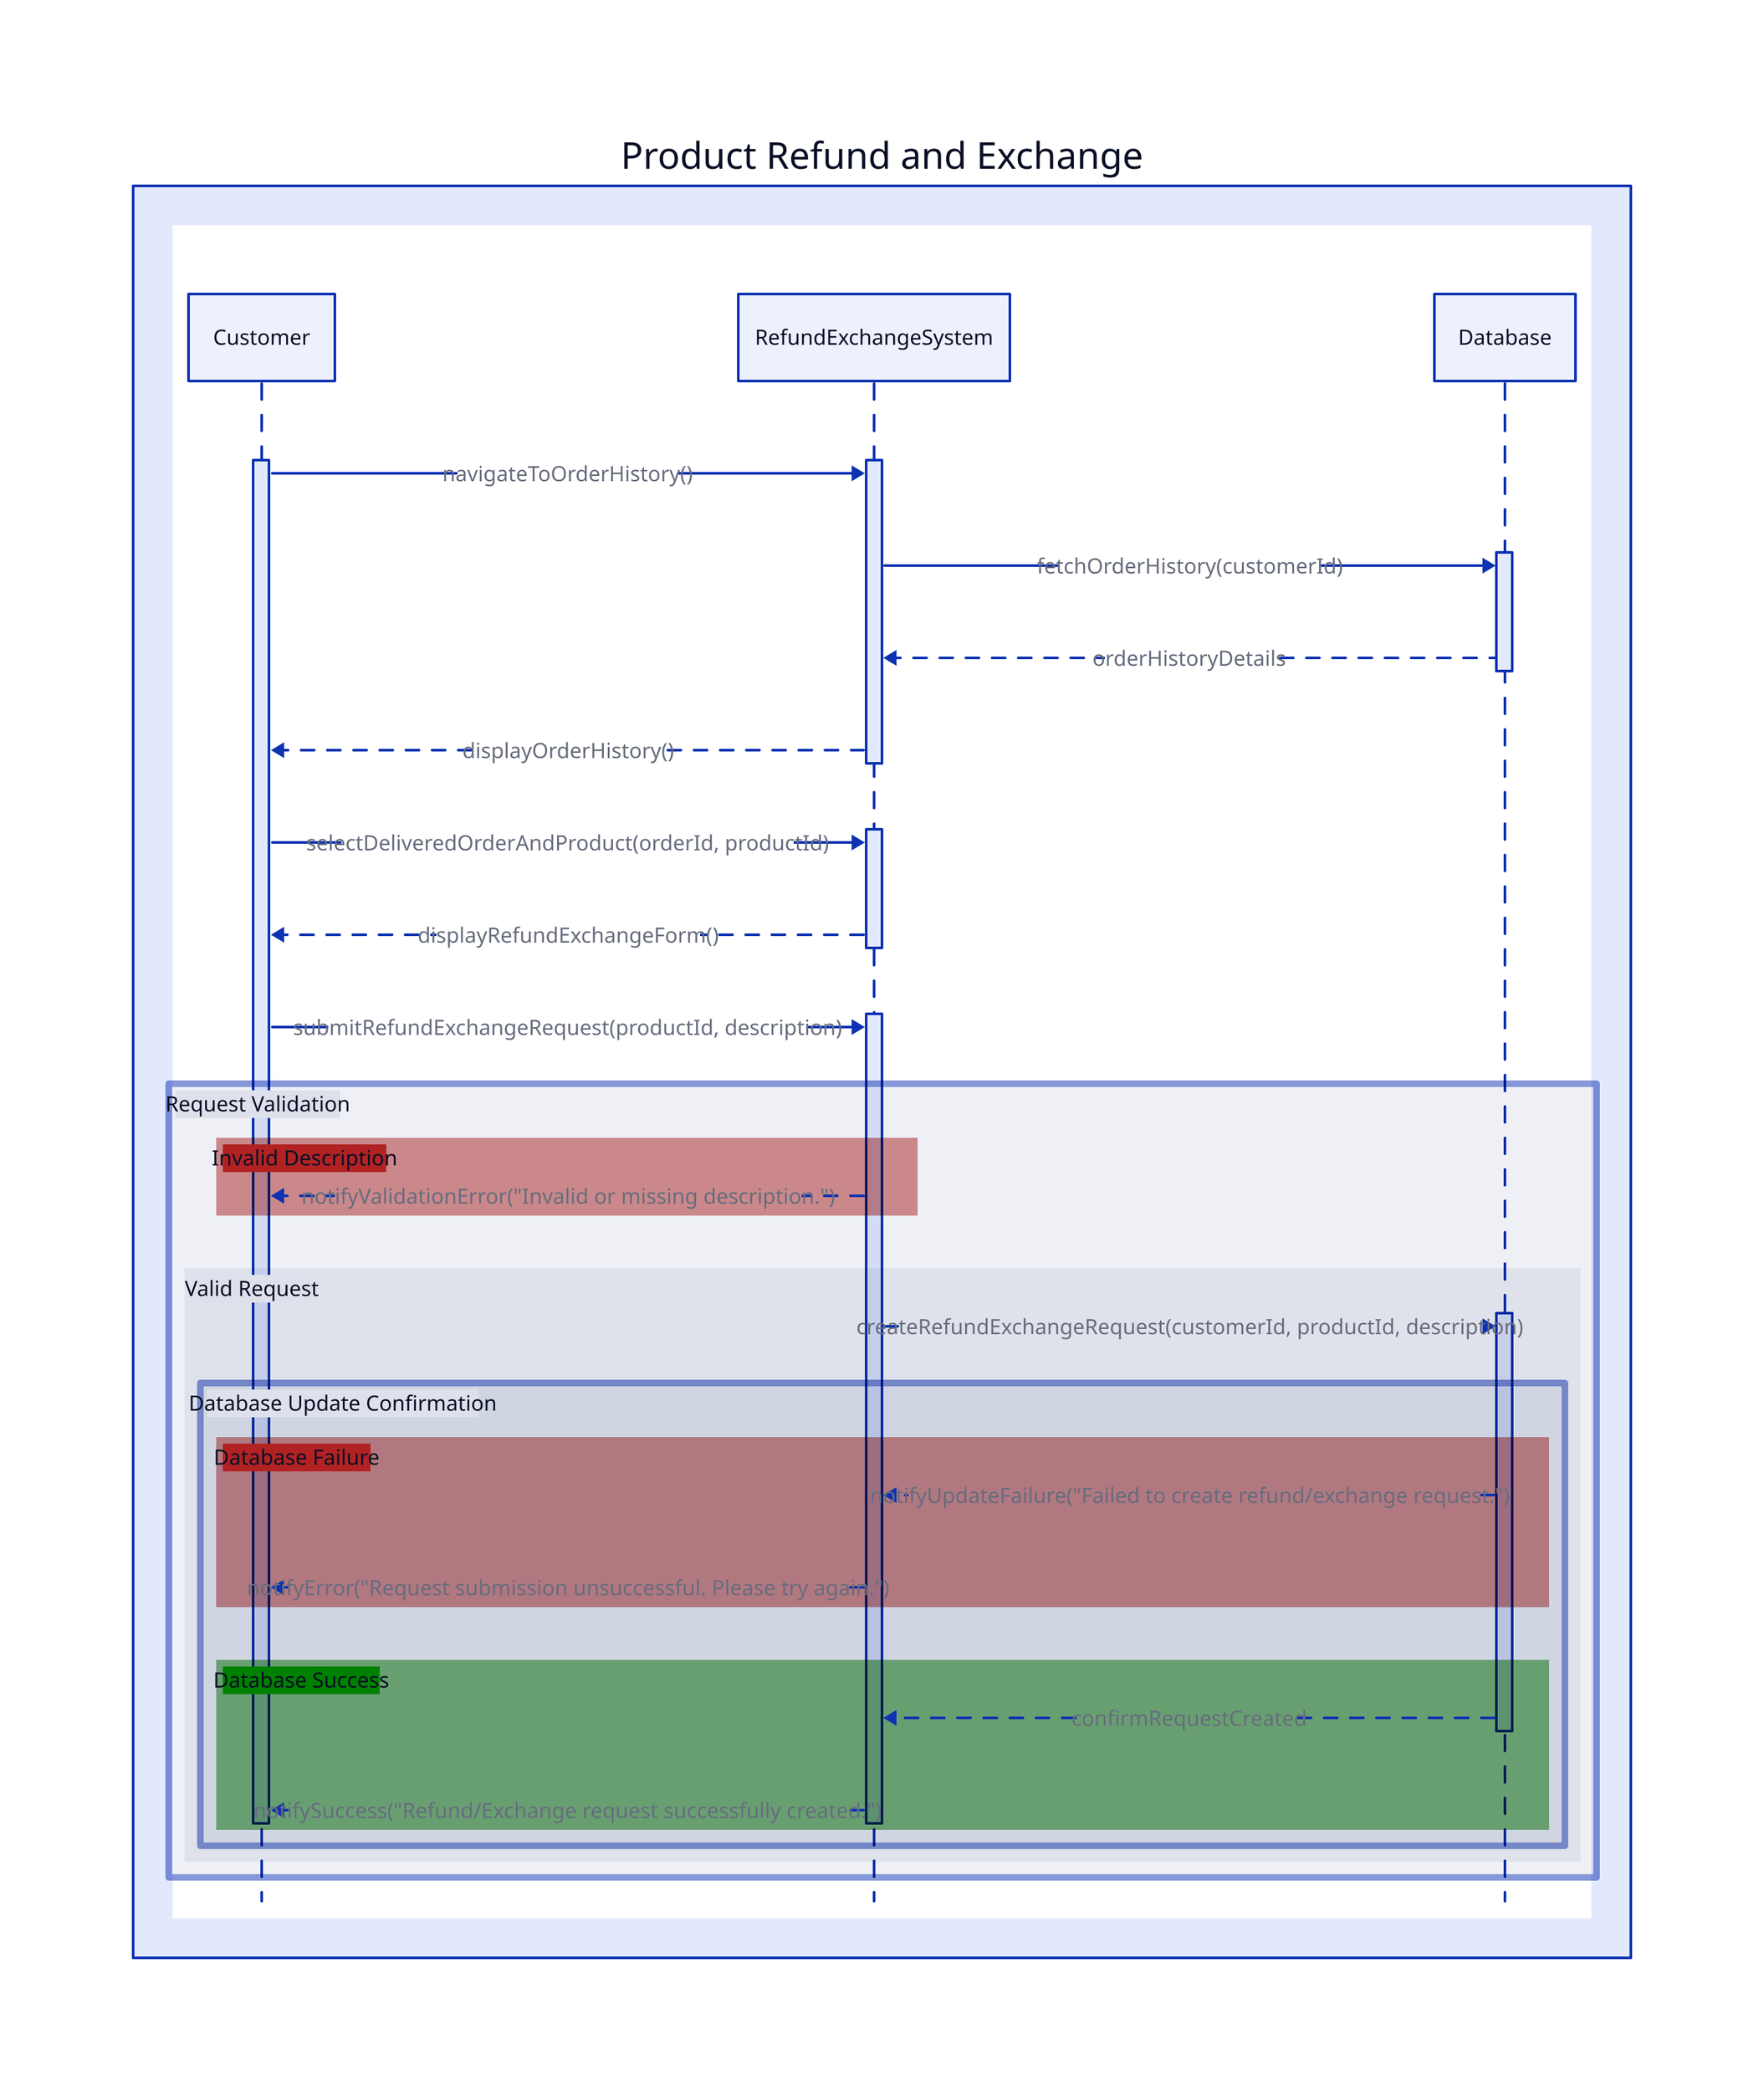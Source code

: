 Product Refund and Exchange: {
    label: "Product Refund and Exchange"
  
    "": {
      shape: sequence_diagram
  
      Customer.t1: actor
      RefundExchangeSystem.t1: actor
      Database.t1: actor
  
      Customer.t1 -> RefundExchangeSystem.t1: navigateToOrderHistory()
      RefundExchangeSystem.t1 -> Database.t1: fetchOrderHistory(customerId)
      RefundExchangeSystem.t1 <- Database.t1: orderHistoryDetails {
        style.stroke-dash: 5
      }
      Customer.t1 <- RefundExchangeSystem.t1: displayOrderHistory() {
        style.stroke-dash: 5
      }
  
      Customer.t1 -> RefundExchangeSystem.t2: selectDeliveredOrderAndProduct(orderId, productId)
      RefundExchangeSystem.t2 -> Customer.t1: displayRefundExchangeForm() {
        style.stroke-dash: 5
      }
  
      Customer.t1 -> RefundExchangeSystem.t3: submitRefundExchangeRequest(productId, description)
  
      alt label: "Request Validation" {
        style.stroke-width: 5
  
        if label: "Invalid Description" {
          style.fill: firebrick
          RefundExchangeSystem.t3 -> Customer.t1: notifyValidationError("Invalid or missing description.") {
            style.stroke-dash: 5
          }
        }
        else label: "Valid Request" {
          RefundExchangeSystem.t3 -> Database.t2: createRefundExchangeRequest(customerId, productId, description) {
            style.stroke-dash: 5
          }
  
          alt1 label: "Database Update Confirmation" {
            style.stroke-width: 5
  
            if label: "Database Failure" {
              style.fill: firebrick
              Database.t2 -> RefundExchangeSystem.t3: notifyUpdateFailure("Failed to create refund/exchange request.") {
                style.stroke-dash: 5
              }
              RefundExchangeSystem.t3 -> Customer.t1: notifyError("Request submission unsuccessful. Please try again.") {
                style.stroke-dash: 5
              }
            }
            else label: "Database Success" {
              style.fill: green
              Database.t2 -> RefundExchangeSystem.t3: confirmRequestCreated {
                style.stroke-dash: 5
              }
              RefundExchangeSystem.t3 -> Customer.t1: notifySuccess("Refund/Exchange request successfully created.") {
                style.stroke-dash: 5
              }
            }
          }
        }
      }
    }
  }
  